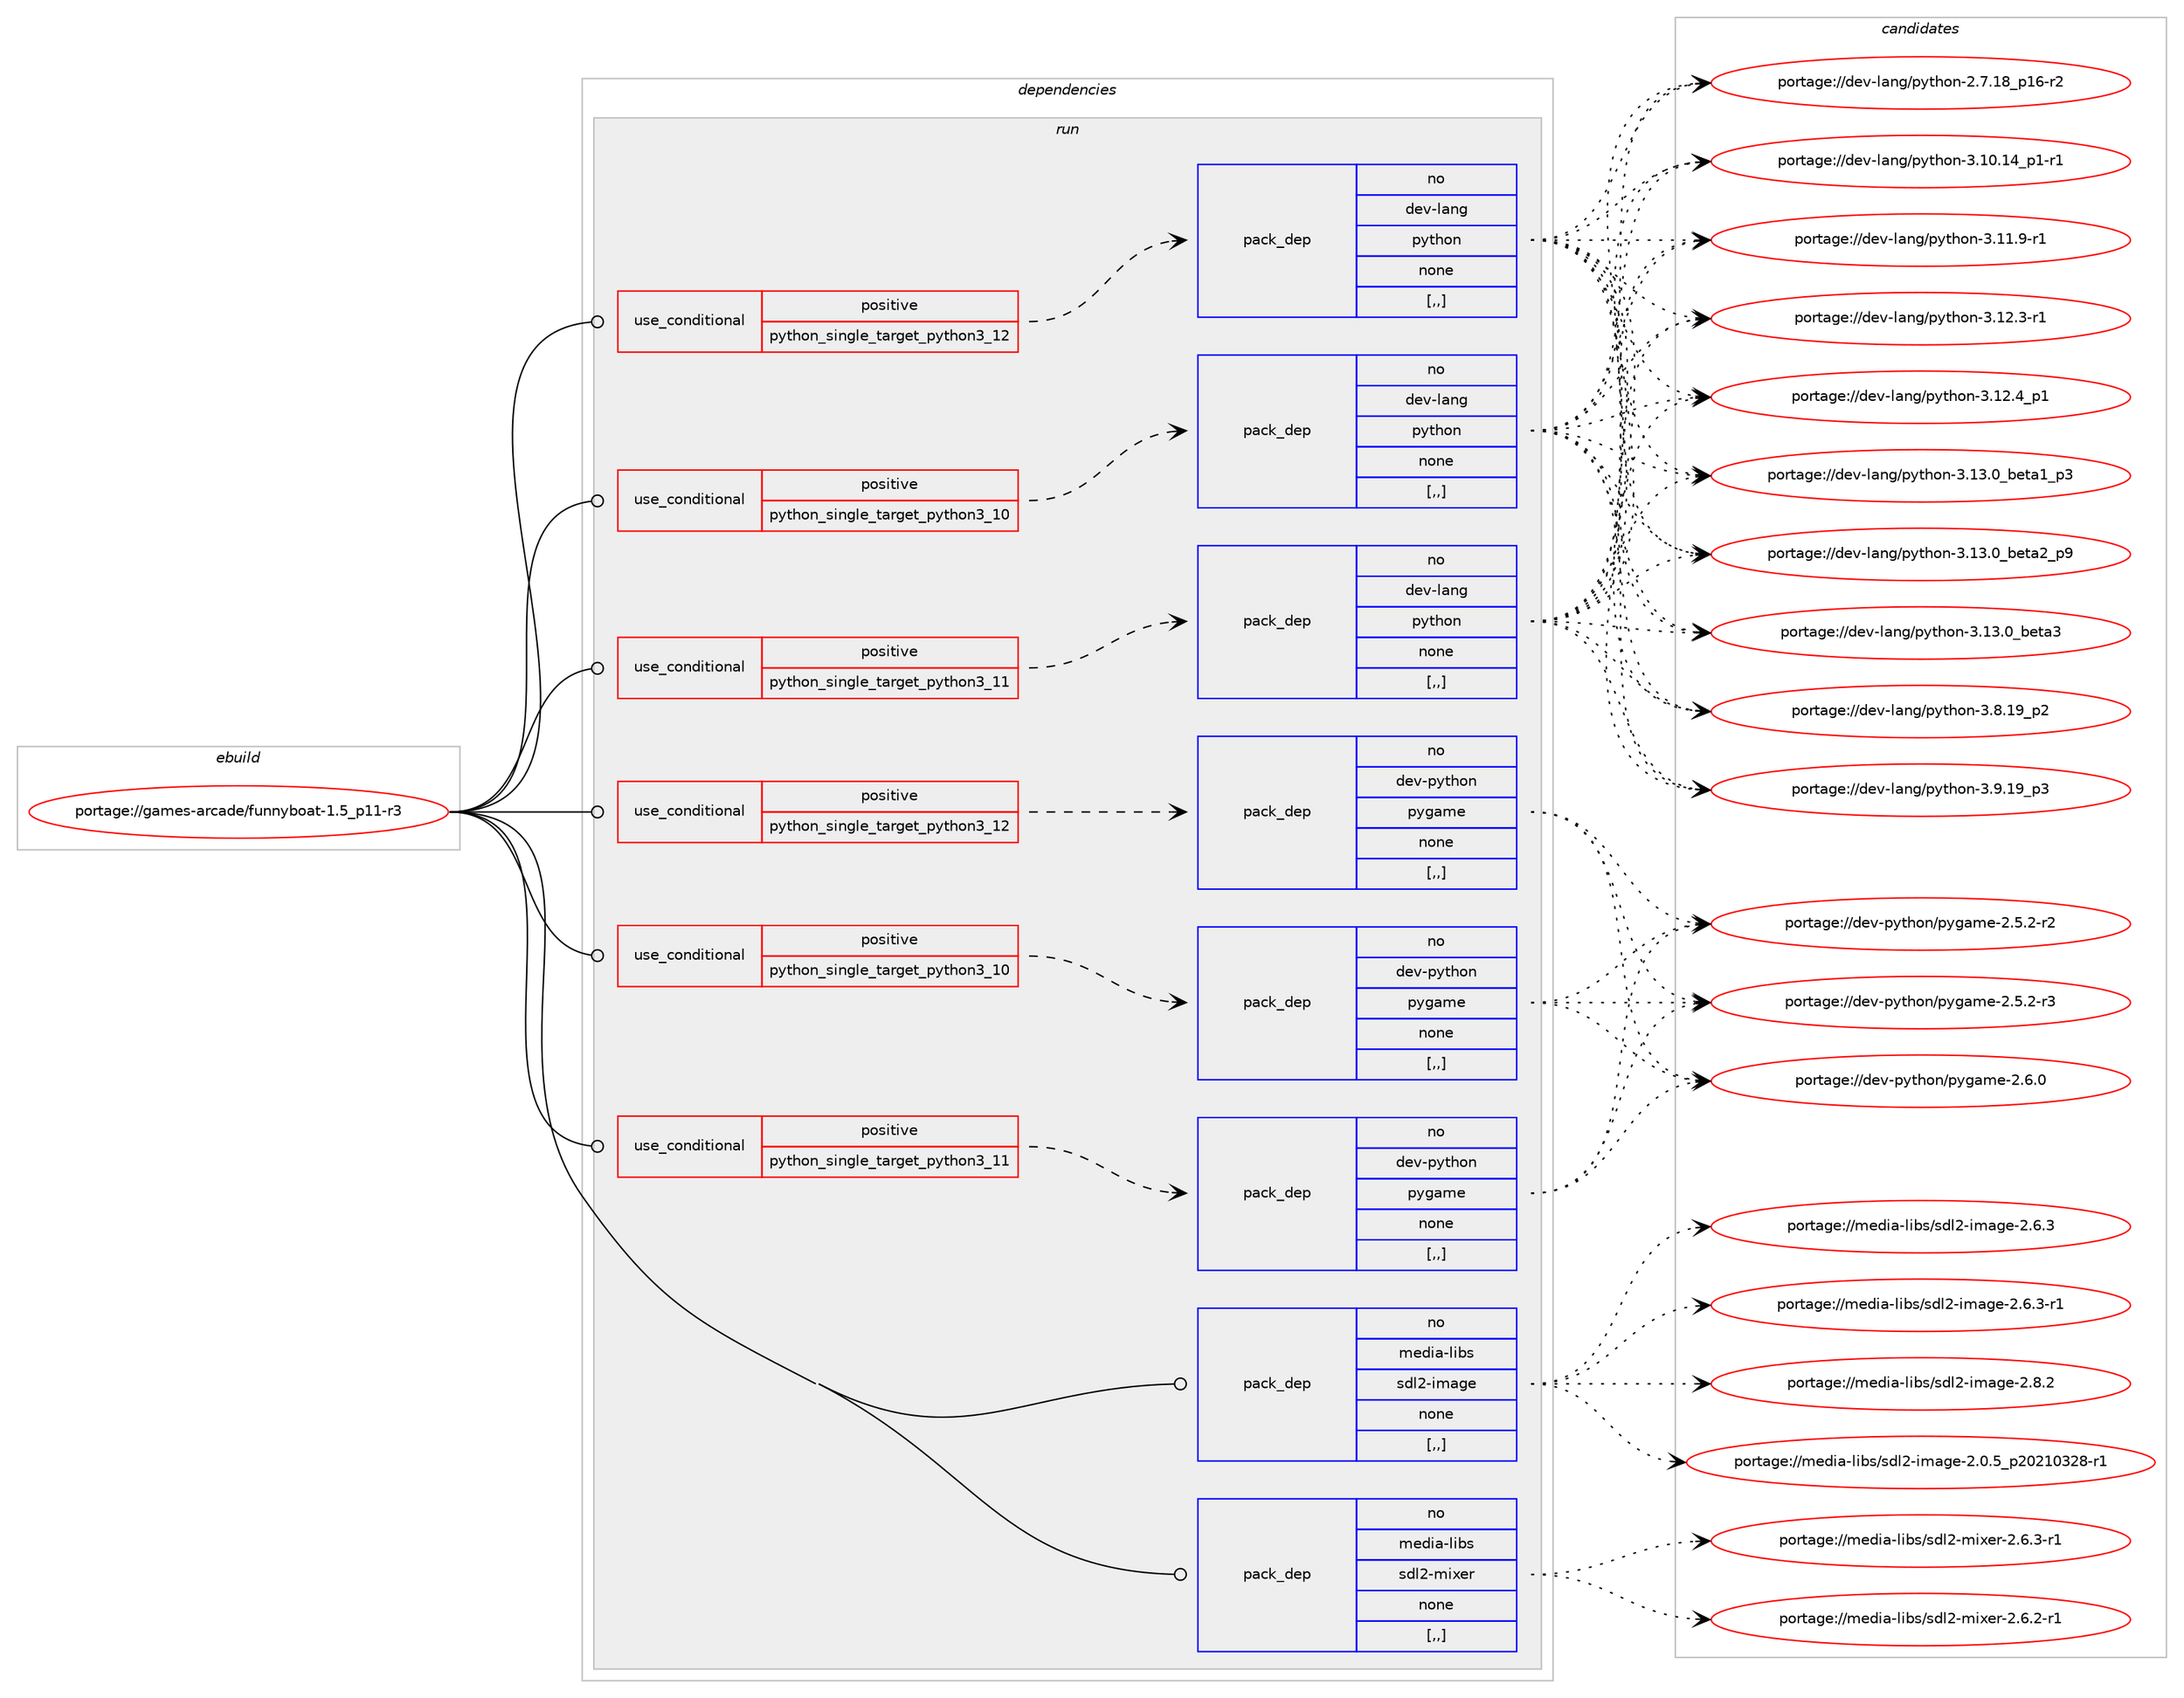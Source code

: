 digraph prolog {

# *************
# Graph options
# *************

newrank=true;
concentrate=true;
compound=true;
graph [rankdir=LR,fontname=Helvetica,fontsize=10,ranksep=1.5];#, ranksep=2.5, nodesep=0.2];
edge  [arrowhead=vee];
node  [fontname=Helvetica,fontsize=10];

# **********
# The ebuild
# **********

subgraph cluster_leftcol {
color=gray;
rank=same;
label=<<i>ebuild</i>>;
id [label="portage://games-arcade/funnyboat-1.5_p11-r3", color=red, width=4, href="../games-arcade/funnyboat-1.5_p11-r3.svg"];
}

# ****************
# The dependencies
# ****************

subgraph cluster_midcol {
color=gray;
label=<<i>dependencies</i>>;
subgraph cluster_compile {
fillcolor="#eeeeee";
style=filled;
label=<<i>compile</i>>;
}
subgraph cluster_compileandrun {
fillcolor="#eeeeee";
style=filled;
label=<<i>compile and run</i>>;
}
subgraph cluster_run {
fillcolor="#eeeeee";
style=filled;
label=<<i>run</i>>;
subgraph cond61454 {
dependency220280 [label=<<TABLE BORDER="0" CELLBORDER="1" CELLSPACING="0" CELLPADDING="4"><TR><TD ROWSPAN="3" CELLPADDING="10">use_conditional</TD></TR><TR><TD>positive</TD></TR><TR><TD>python_single_target_python3_10</TD></TR></TABLE>>, shape=none, color=red];
subgraph pack157366 {
dependency220281 [label=<<TABLE BORDER="0" CELLBORDER="1" CELLSPACING="0" CELLPADDING="4" WIDTH="220"><TR><TD ROWSPAN="6" CELLPADDING="30">pack_dep</TD></TR><TR><TD WIDTH="110">no</TD></TR><TR><TD>dev-lang</TD></TR><TR><TD>python</TD></TR><TR><TD>none</TD></TR><TR><TD>[,,]</TD></TR></TABLE>>, shape=none, color=blue];
}
dependency220280:e -> dependency220281:w [weight=20,style="dashed",arrowhead="vee"];
}
id:e -> dependency220280:w [weight=20,style="solid",arrowhead="odot"];
subgraph cond61455 {
dependency220282 [label=<<TABLE BORDER="0" CELLBORDER="1" CELLSPACING="0" CELLPADDING="4"><TR><TD ROWSPAN="3" CELLPADDING="10">use_conditional</TD></TR><TR><TD>positive</TD></TR><TR><TD>python_single_target_python3_10</TD></TR></TABLE>>, shape=none, color=red];
subgraph pack157367 {
dependency220283 [label=<<TABLE BORDER="0" CELLBORDER="1" CELLSPACING="0" CELLPADDING="4" WIDTH="220"><TR><TD ROWSPAN="6" CELLPADDING="30">pack_dep</TD></TR><TR><TD WIDTH="110">no</TD></TR><TR><TD>dev-python</TD></TR><TR><TD>pygame</TD></TR><TR><TD>none</TD></TR><TR><TD>[,,]</TD></TR></TABLE>>, shape=none, color=blue];
}
dependency220282:e -> dependency220283:w [weight=20,style="dashed",arrowhead="vee"];
}
id:e -> dependency220282:w [weight=20,style="solid",arrowhead="odot"];
subgraph cond61456 {
dependency220284 [label=<<TABLE BORDER="0" CELLBORDER="1" CELLSPACING="0" CELLPADDING="4"><TR><TD ROWSPAN="3" CELLPADDING="10">use_conditional</TD></TR><TR><TD>positive</TD></TR><TR><TD>python_single_target_python3_11</TD></TR></TABLE>>, shape=none, color=red];
subgraph pack157368 {
dependency220285 [label=<<TABLE BORDER="0" CELLBORDER="1" CELLSPACING="0" CELLPADDING="4" WIDTH="220"><TR><TD ROWSPAN="6" CELLPADDING="30">pack_dep</TD></TR><TR><TD WIDTH="110">no</TD></TR><TR><TD>dev-lang</TD></TR><TR><TD>python</TD></TR><TR><TD>none</TD></TR><TR><TD>[,,]</TD></TR></TABLE>>, shape=none, color=blue];
}
dependency220284:e -> dependency220285:w [weight=20,style="dashed",arrowhead="vee"];
}
id:e -> dependency220284:w [weight=20,style="solid",arrowhead="odot"];
subgraph cond61457 {
dependency220286 [label=<<TABLE BORDER="0" CELLBORDER="1" CELLSPACING="0" CELLPADDING="4"><TR><TD ROWSPAN="3" CELLPADDING="10">use_conditional</TD></TR><TR><TD>positive</TD></TR><TR><TD>python_single_target_python3_11</TD></TR></TABLE>>, shape=none, color=red];
subgraph pack157369 {
dependency220287 [label=<<TABLE BORDER="0" CELLBORDER="1" CELLSPACING="0" CELLPADDING="4" WIDTH="220"><TR><TD ROWSPAN="6" CELLPADDING="30">pack_dep</TD></TR><TR><TD WIDTH="110">no</TD></TR><TR><TD>dev-python</TD></TR><TR><TD>pygame</TD></TR><TR><TD>none</TD></TR><TR><TD>[,,]</TD></TR></TABLE>>, shape=none, color=blue];
}
dependency220286:e -> dependency220287:w [weight=20,style="dashed",arrowhead="vee"];
}
id:e -> dependency220286:w [weight=20,style="solid",arrowhead="odot"];
subgraph cond61458 {
dependency220288 [label=<<TABLE BORDER="0" CELLBORDER="1" CELLSPACING="0" CELLPADDING="4"><TR><TD ROWSPAN="3" CELLPADDING="10">use_conditional</TD></TR><TR><TD>positive</TD></TR><TR><TD>python_single_target_python3_12</TD></TR></TABLE>>, shape=none, color=red];
subgraph pack157370 {
dependency220289 [label=<<TABLE BORDER="0" CELLBORDER="1" CELLSPACING="0" CELLPADDING="4" WIDTH="220"><TR><TD ROWSPAN="6" CELLPADDING="30">pack_dep</TD></TR><TR><TD WIDTH="110">no</TD></TR><TR><TD>dev-lang</TD></TR><TR><TD>python</TD></TR><TR><TD>none</TD></TR><TR><TD>[,,]</TD></TR></TABLE>>, shape=none, color=blue];
}
dependency220288:e -> dependency220289:w [weight=20,style="dashed",arrowhead="vee"];
}
id:e -> dependency220288:w [weight=20,style="solid",arrowhead="odot"];
subgraph cond61459 {
dependency220290 [label=<<TABLE BORDER="0" CELLBORDER="1" CELLSPACING="0" CELLPADDING="4"><TR><TD ROWSPAN="3" CELLPADDING="10">use_conditional</TD></TR><TR><TD>positive</TD></TR><TR><TD>python_single_target_python3_12</TD></TR></TABLE>>, shape=none, color=red];
subgraph pack157371 {
dependency220291 [label=<<TABLE BORDER="0" CELLBORDER="1" CELLSPACING="0" CELLPADDING="4" WIDTH="220"><TR><TD ROWSPAN="6" CELLPADDING="30">pack_dep</TD></TR><TR><TD WIDTH="110">no</TD></TR><TR><TD>dev-python</TD></TR><TR><TD>pygame</TD></TR><TR><TD>none</TD></TR><TR><TD>[,,]</TD></TR></TABLE>>, shape=none, color=blue];
}
dependency220290:e -> dependency220291:w [weight=20,style="dashed",arrowhead="vee"];
}
id:e -> dependency220290:w [weight=20,style="solid",arrowhead="odot"];
subgraph pack157372 {
dependency220292 [label=<<TABLE BORDER="0" CELLBORDER="1" CELLSPACING="0" CELLPADDING="4" WIDTH="220"><TR><TD ROWSPAN="6" CELLPADDING="30">pack_dep</TD></TR><TR><TD WIDTH="110">no</TD></TR><TR><TD>media-libs</TD></TR><TR><TD>sdl2-image</TD></TR><TR><TD>none</TD></TR><TR><TD>[,,]</TD></TR></TABLE>>, shape=none, color=blue];
}
id:e -> dependency220292:w [weight=20,style="solid",arrowhead="odot"];
subgraph pack157373 {
dependency220293 [label=<<TABLE BORDER="0" CELLBORDER="1" CELLSPACING="0" CELLPADDING="4" WIDTH="220"><TR><TD ROWSPAN="6" CELLPADDING="30">pack_dep</TD></TR><TR><TD WIDTH="110">no</TD></TR><TR><TD>media-libs</TD></TR><TR><TD>sdl2-mixer</TD></TR><TR><TD>none</TD></TR><TR><TD>[,,]</TD></TR></TABLE>>, shape=none, color=blue];
}
id:e -> dependency220293:w [weight=20,style="solid",arrowhead="odot"];
}
}

# **************
# The candidates
# **************

subgraph cluster_choices {
rank=same;
color=gray;
label=<<i>candidates</i>>;

subgraph choice157366 {
color=black;
nodesep=1;
choice100101118451089711010347112121116104111110455046554649569511249544511450 [label="portage://dev-lang/python-2.7.18_p16-r2", color=red, width=4,href="../dev-lang/python-2.7.18_p16-r2.svg"];
choice100101118451089711010347112121116104111110455146494846495295112494511449 [label="portage://dev-lang/python-3.10.14_p1-r1", color=red, width=4,href="../dev-lang/python-3.10.14_p1-r1.svg"];
choice100101118451089711010347112121116104111110455146494946574511449 [label="portage://dev-lang/python-3.11.9-r1", color=red, width=4,href="../dev-lang/python-3.11.9-r1.svg"];
choice100101118451089711010347112121116104111110455146495046514511449 [label="portage://dev-lang/python-3.12.3-r1", color=red, width=4,href="../dev-lang/python-3.12.3-r1.svg"];
choice100101118451089711010347112121116104111110455146495046529511249 [label="portage://dev-lang/python-3.12.4_p1", color=red, width=4,href="../dev-lang/python-3.12.4_p1.svg"];
choice10010111845108971101034711212111610411111045514649514648959810111697499511251 [label="portage://dev-lang/python-3.13.0_beta1_p3", color=red, width=4,href="../dev-lang/python-3.13.0_beta1_p3.svg"];
choice10010111845108971101034711212111610411111045514649514648959810111697509511257 [label="portage://dev-lang/python-3.13.0_beta2_p9", color=red, width=4,href="../dev-lang/python-3.13.0_beta2_p9.svg"];
choice1001011184510897110103471121211161041111104551464951464895981011169751 [label="portage://dev-lang/python-3.13.0_beta3", color=red, width=4,href="../dev-lang/python-3.13.0_beta3.svg"];
choice100101118451089711010347112121116104111110455146564649579511250 [label="portage://dev-lang/python-3.8.19_p2", color=red, width=4,href="../dev-lang/python-3.8.19_p2.svg"];
choice100101118451089711010347112121116104111110455146574649579511251 [label="portage://dev-lang/python-3.9.19_p3", color=red, width=4,href="../dev-lang/python-3.9.19_p3.svg"];
dependency220281:e -> choice100101118451089711010347112121116104111110455046554649569511249544511450:w [style=dotted,weight="100"];
dependency220281:e -> choice100101118451089711010347112121116104111110455146494846495295112494511449:w [style=dotted,weight="100"];
dependency220281:e -> choice100101118451089711010347112121116104111110455146494946574511449:w [style=dotted,weight="100"];
dependency220281:e -> choice100101118451089711010347112121116104111110455146495046514511449:w [style=dotted,weight="100"];
dependency220281:e -> choice100101118451089711010347112121116104111110455146495046529511249:w [style=dotted,weight="100"];
dependency220281:e -> choice10010111845108971101034711212111610411111045514649514648959810111697499511251:w [style=dotted,weight="100"];
dependency220281:e -> choice10010111845108971101034711212111610411111045514649514648959810111697509511257:w [style=dotted,weight="100"];
dependency220281:e -> choice1001011184510897110103471121211161041111104551464951464895981011169751:w [style=dotted,weight="100"];
dependency220281:e -> choice100101118451089711010347112121116104111110455146564649579511250:w [style=dotted,weight="100"];
dependency220281:e -> choice100101118451089711010347112121116104111110455146574649579511251:w [style=dotted,weight="100"];
}
subgraph choice157367 {
color=black;
nodesep=1;
choice1001011184511212111610411111047112121103971091014550465346504511450 [label="portage://dev-python/pygame-2.5.2-r2", color=red, width=4,href="../dev-python/pygame-2.5.2-r2.svg"];
choice1001011184511212111610411111047112121103971091014550465346504511451 [label="portage://dev-python/pygame-2.5.2-r3", color=red, width=4,href="../dev-python/pygame-2.5.2-r3.svg"];
choice100101118451121211161041111104711212110397109101455046544648 [label="portage://dev-python/pygame-2.6.0", color=red, width=4,href="../dev-python/pygame-2.6.0.svg"];
dependency220283:e -> choice1001011184511212111610411111047112121103971091014550465346504511450:w [style=dotted,weight="100"];
dependency220283:e -> choice1001011184511212111610411111047112121103971091014550465346504511451:w [style=dotted,weight="100"];
dependency220283:e -> choice100101118451121211161041111104711212110397109101455046544648:w [style=dotted,weight="100"];
}
subgraph choice157368 {
color=black;
nodesep=1;
choice100101118451089711010347112121116104111110455046554649569511249544511450 [label="portage://dev-lang/python-2.7.18_p16-r2", color=red, width=4,href="../dev-lang/python-2.7.18_p16-r2.svg"];
choice100101118451089711010347112121116104111110455146494846495295112494511449 [label="portage://dev-lang/python-3.10.14_p1-r1", color=red, width=4,href="../dev-lang/python-3.10.14_p1-r1.svg"];
choice100101118451089711010347112121116104111110455146494946574511449 [label="portage://dev-lang/python-3.11.9-r1", color=red, width=4,href="../dev-lang/python-3.11.9-r1.svg"];
choice100101118451089711010347112121116104111110455146495046514511449 [label="portage://dev-lang/python-3.12.3-r1", color=red, width=4,href="../dev-lang/python-3.12.3-r1.svg"];
choice100101118451089711010347112121116104111110455146495046529511249 [label="portage://dev-lang/python-3.12.4_p1", color=red, width=4,href="../dev-lang/python-3.12.4_p1.svg"];
choice10010111845108971101034711212111610411111045514649514648959810111697499511251 [label="portage://dev-lang/python-3.13.0_beta1_p3", color=red, width=4,href="../dev-lang/python-3.13.0_beta1_p3.svg"];
choice10010111845108971101034711212111610411111045514649514648959810111697509511257 [label="portage://dev-lang/python-3.13.0_beta2_p9", color=red, width=4,href="../dev-lang/python-3.13.0_beta2_p9.svg"];
choice1001011184510897110103471121211161041111104551464951464895981011169751 [label="portage://dev-lang/python-3.13.0_beta3", color=red, width=4,href="../dev-lang/python-3.13.0_beta3.svg"];
choice100101118451089711010347112121116104111110455146564649579511250 [label="portage://dev-lang/python-3.8.19_p2", color=red, width=4,href="../dev-lang/python-3.8.19_p2.svg"];
choice100101118451089711010347112121116104111110455146574649579511251 [label="portage://dev-lang/python-3.9.19_p3", color=red, width=4,href="../dev-lang/python-3.9.19_p3.svg"];
dependency220285:e -> choice100101118451089711010347112121116104111110455046554649569511249544511450:w [style=dotted,weight="100"];
dependency220285:e -> choice100101118451089711010347112121116104111110455146494846495295112494511449:w [style=dotted,weight="100"];
dependency220285:e -> choice100101118451089711010347112121116104111110455146494946574511449:w [style=dotted,weight="100"];
dependency220285:e -> choice100101118451089711010347112121116104111110455146495046514511449:w [style=dotted,weight="100"];
dependency220285:e -> choice100101118451089711010347112121116104111110455146495046529511249:w [style=dotted,weight="100"];
dependency220285:e -> choice10010111845108971101034711212111610411111045514649514648959810111697499511251:w [style=dotted,weight="100"];
dependency220285:e -> choice10010111845108971101034711212111610411111045514649514648959810111697509511257:w [style=dotted,weight="100"];
dependency220285:e -> choice1001011184510897110103471121211161041111104551464951464895981011169751:w [style=dotted,weight="100"];
dependency220285:e -> choice100101118451089711010347112121116104111110455146564649579511250:w [style=dotted,weight="100"];
dependency220285:e -> choice100101118451089711010347112121116104111110455146574649579511251:w [style=dotted,weight="100"];
}
subgraph choice157369 {
color=black;
nodesep=1;
choice1001011184511212111610411111047112121103971091014550465346504511450 [label="portage://dev-python/pygame-2.5.2-r2", color=red, width=4,href="../dev-python/pygame-2.5.2-r2.svg"];
choice1001011184511212111610411111047112121103971091014550465346504511451 [label="portage://dev-python/pygame-2.5.2-r3", color=red, width=4,href="../dev-python/pygame-2.5.2-r3.svg"];
choice100101118451121211161041111104711212110397109101455046544648 [label="portage://dev-python/pygame-2.6.0", color=red, width=4,href="../dev-python/pygame-2.6.0.svg"];
dependency220287:e -> choice1001011184511212111610411111047112121103971091014550465346504511450:w [style=dotted,weight="100"];
dependency220287:e -> choice1001011184511212111610411111047112121103971091014550465346504511451:w [style=dotted,weight="100"];
dependency220287:e -> choice100101118451121211161041111104711212110397109101455046544648:w [style=dotted,weight="100"];
}
subgraph choice157370 {
color=black;
nodesep=1;
choice100101118451089711010347112121116104111110455046554649569511249544511450 [label="portage://dev-lang/python-2.7.18_p16-r2", color=red, width=4,href="../dev-lang/python-2.7.18_p16-r2.svg"];
choice100101118451089711010347112121116104111110455146494846495295112494511449 [label="portage://dev-lang/python-3.10.14_p1-r1", color=red, width=4,href="../dev-lang/python-3.10.14_p1-r1.svg"];
choice100101118451089711010347112121116104111110455146494946574511449 [label="portage://dev-lang/python-3.11.9-r1", color=red, width=4,href="../dev-lang/python-3.11.9-r1.svg"];
choice100101118451089711010347112121116104111110455146495046514511449 [label="portage://dev-lang/python-3.12.3-r1", color=red, width=4,href="../dev-lang/python-3.12.3-r1.svg"];
choice100101118451089711010347112121116104111110455146495046529511249 [label="portage://dev-lang/python-3.12.4_p1", color=red, width=4,href="../dev-lang/python-3.12.4_p1.svg"];
choice10010111845108971101034711212111610411111045514649514648959810111697499511251 [label="portage://dev-lang/python-3.13.0_beta1_p3", color=red, width=4,href="../dev-lang/python-3.13.0_beta1_p3.svg"];
choice10010111845108971101034711212111610411111045514649514648959810111697509511257 [label="portage://dev-lang/python-3.13.0_beta2_p9", color=red, width=4,href="../dev-lang/python-3.13.0_beta2_p9.svg"];
choice1001011184510897110103471121211161041111104551464951464895981011169751 [label="portage://dev-lang/python-3.13.0_beta3", color=red, width=4,href="../dev-lang/python-3.13.0_beta3.svg"];
choice100101118451089711010347112121116104111110455146564649579511250 [label="portage://dev-lang/python-3.8.19_p2", color=red, width=4,href="../dev-lang/python-3.8.19_p2.svg"];
choice100101118451089711010347112121116104111110455146574649579511251 [label="portage://dev-lang/python-3.9.19_p3", color=red, width=4,href="../dev-lang/python-3.9.19_p3.svg"];
dependency220289:e -> choice100101118451089711010347112121116104111110455046554649569511249544511450:w [style=dotted,weight="100"];
dependency220289:e -> choice100101118451089711010347112121116104111110455146494846495295112494511449:w [style=dotted,weight="100"];
dependency220289:e -> choice100101118451089711010347112121116104111110455146494946574511449:w [style=dotted,weight="100"];
dependency220289:e -> choice100101118451089711010347112121116104111110455146495046514511449:w [style=dotted,weight="100"];
dependency220289:e -> choice100101118451089711010347112121116104111110455146495046529511249:w [style=dotted,weight="100"];
dependency220289:e -> choice10010111845108971101034711212111610411111045514649514648959810111697499511251:w [style=dotted,weight="100"];
dependency220289:e -> choice10010111845108971101034711212111610411111045514649514648959810111697509511257:w [style=dotted,weight="100"];
dependency220289:e -> choice1001011184510897110103471121211161041111104551464951464895981011169751:w [style=dotted,weight="100"];
dependency220289:e -> choice100101118451089711010347112121116104111110455146564649579511250:w [style=dotted,weight="100"];
dependency220289:e -> choice100101118451089711010347112121116104111110455146574649579511251:w [style=dotted,weight="100"];
}
subgraph choice157371 {
color=black;
nodesep=1;
choice1001011184511212111610411111047112121103971091014550465346504511450 [label="portage://dev-python/pygame-2.5.2-r2", color=red, width=4,href="../dev-python/pygame-2.5.2-r2.svg"];
choice1001011184511212111610411111047112121103971091014550465346504511451 [label="portage://dev-python/pygame-2.5.2-r3", color=red, width=4,href="../dev-python/pygame-2.5.2-r3.svg"];
choice100101118451121211161041111104711212110397109101455046544648 [label="portage://dev-python/pygame-2.6.0", color=red, width=4,href="../dev-python/pygame-2.6.0.svg"];
dependency220291:e -> choice1001011184511212111610411111047112121103971091014550465346504511450:w [style=dotted,weight="100"];
dependency220291:e -> choice1001011184511212111610411111047112121103971091014550465346504511451:w [style=dotted,weight="100"];
dependency220291:e -> choice100101118451121211161041111104711212110397109101455046544648:w [style=dotted,weight="100"];
}
subgraph choice157372 {
color=black;
nodesep=1;
choice109101100105974510810598115471151001085045105109971031014550464846539511250485049485150564511449 [label="portage://media-libs/sdl2-image-2.0.5_p20210328-r1", color=red, width=4,href="../media-libs/sdl2-image-2.0.5_p20210328-r1.svg"];
choice10910110010597451081059811547115100108504510510997103101455046544651 [label="portage://media-libs/sdl2-image-2.6.3", color=red, width=4,href="../media-libs/sdl2-image-2.6.3.svg"];
choice109101100105974510810598115471151001085045105109971031014550465446514511449 [label="portage://media-libs/sdl2-image-2.6.3-r1", color=red, width=4,href="../media-libs/sdl2-image-2.6.3-r1.svg"];
choice10910110010597451081059811547115100108504510510997103101455046564650 [label="portage://media-libs/sdl2-image-2.8.2", color=red, width=4,href="../media-libs/sdl2-image-2.8.2.svg"];
dependency220292:e -> choice109101100105974510810598115471151001085045105109971031014550464846539511250485049485150564511449:w [style=dotted,weight="100"];
dependency220292:e -> choice10910110010597451081059811547115100108504510510997103101455046544651:w [style=dotted,weight="100"];
dependency220292:e -> choice109101100105974510810598115471151001085045105109971031014550465446514511449:w [style=dotted,weight="100"];
dependency220292:e -> choice10910110010597451081059811547115100108504510510997103101455046564650:w [style=dotted,weight="100"];
}
subgraph choice157373 {
color=black;
nodesep=1;
choice1091011001059745108105981154711510010850451091051201011144550465446504511449 [label="portage://media-libs/sdl2-mixer-2.6.2-r1", color=red, width=4,href="../media-libs/sdl2-mixer-2.6.2-r1.svg"];
choice1091011001059745108105981154711510010850451091051201011144550465446514511449 [label="portage://media-libs/sdl2-mixer-2.6.3-r1", color=red, width=4,href="../media-libs/sdl2-mixer-2.6.3-r1.svg"];
dependency220293:e -> choice1091011001059745108105981154711510010850451091051201011144550465446504511449:w [style=dotted,weight="100"];
dependency220293:e -> choice1091011001059745108105981154711510010850451091051201011144550465446514511449:w [style=dotted,weight="100"];
}
}

}
